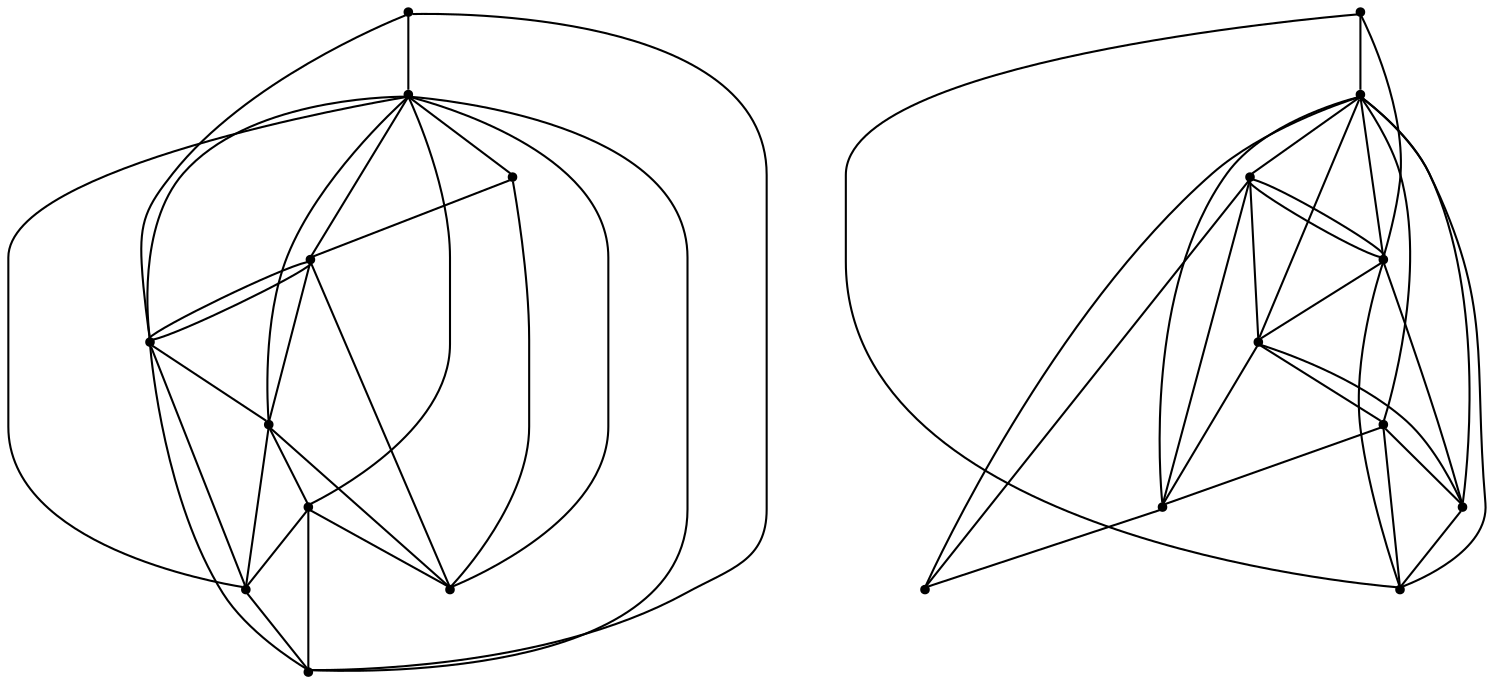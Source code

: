 graph {
  node [shape=point,comment="{\"directed\":false,\"doi\":\"10.1007/978-3-540-70904-6_30\",\"figure\":\"4\"}"]

  v0 [pos="1427.3488372093025,591.947422027588"]
  v1 [pos="1475.7171647892442,753.1433041890464"]
  v2 [pos="1155.684738372093,754.7236061096193"]
  v3 [pos="657.355593659157,833.7443606058757"]
  v4 [pos="289.69033884447674,832.5850741068523"]
  v5 [pos="1364.0172783430232,550.4361406962078"]
  v6 [pos="1331.5602152979652,577.5152142842611"]
  v7 [pos="1295.9420557776161,541.9006284077963"]
  v8 [pos="1308.9028660973838,696.9912147521974"]
  v9 [pos="1250.312808866279,550.4361406962078"]
  v10 [pos="1282.8761309956394,572.1402422587078"]
  v11 [pos="1217.8587981468024,577.5152142842612"]
  v12 [pos="552.395464662064,545.9058062235515"]
  v13 [pos="644.7074241460756,606.38090133667"]
  v14 [pos="504.9783021438953,585.4141171773276"]
  v15 [pos="452.92174781976746,533.3684221903484"]
  v16 [pos="461.13994367732556,745.451602935791"]
  v17 [pos="433.84633448401155,577.5141334533693"]
  v18 [pos="386.42605605014535,545.9058062235515"]
  v19 [pos="339.0047124818314,585.4141171773276"]

  v19 -- v4 [id="-2",pos="339.0047124818314,585.4141171773276 289.69033884447674,832.5850741068523 289.69033884447674,832.5850741068523 289.69033884447674,832.5850741068523"]
  v19 -- v16 [id="-3",pos="339.0047124818314,585.4141171773276 461.13994367732556,745.451602935791 461.13994367732556,745.451602935791 461.13994367732556,745.451602935791"]
  v19 -- v18 [id="-4",pos="339.0047124818314,585.4141171773276 386.42605605014535,545.9058062235515 386.42605605014535,545.9058062235515 386.42605605014535,545.9058062235515"]
  v18 -- v15 [id="-5",pos="386.42605605014535,545.9058062235515 452.92174781976746,533.3684221903484 452.92174781976746,533.3684221903484 452.92174781976746,533.3684221903484"]
  v18 -- v4 [id="-6",pos="386.42605605014535,545.9058062235515 289.69033884447674,832.5850741068523 289.69033884447674,832.5850741068523 289.69033884447674,832.5850741068523"]
  v17 -- v18 [id="-7",pos="433.84633448401155,577.5141334533693 386.42605605014535,545.9058062235515 386.42605605014535,545.9058062235515 386.42605605014535,545.9058062235515"]
  v17 -- v14 [id="-8",pos="433.84633448401155,577.5141334533693 504.9783021438953,585.4141171773276 504.9783021438953,585.4141171773276 504.9783021438953,585.4141171773276"]
  v15 -- v17 [id="-9",pos="452.92174781976746,533.3684221903484 433.84633448401155,577.5141334533693 433.84633448401155,577.5141334533693 433.84633448401155,577.5141334533693"]
  v15 -- v12 [id="-10",pos="452.92174781976746,533.3684221903484 552.395464662064,545.9058062235515 552.395464662064,545.9058062235515 552.395464662064,545.9058062235515"]
  v16 -- v18 [id="-11",pos="461.13994367732556,745.451602935791 386.42605605014535,545.9058062235515 386.42605605014535,545.9058062235515 386.42605605014535,545.9058062235515"]
  v16 -- v14 [id="-12",pos="461.13994367732556,745.451602935791 504.9783021438953,585.4141171773276 504.9783021438953,585.4141171773276 504.9783021438953,585.4141171773276"]
  v16 -- v12 [id="-13",pos="461.13994367732556,745.451602935791 552.395464662064,545.9058062235515 552.395464662064,545.9058062235515 552.395464662064,545.9058062235515"]
  v16 -- v15 [id="-14",pos="461.13994367732556,745.451602935791 452.92174781976746,533.3684221903484 452.92174781976746,533.3684221903484 452.92174781976746,533.3684221903484"]
  v16 -- v4 [id="-15",pos="461.13994367732556,745.451602935791 289.69033884447674,832.5850741068523 289.69033884447674,832.5850741068523 289.69033884447674,832.5850741068523"]
  v16 -- v17 [id="-16",pos="461.13994367732556,745.451602935791 433.84633448401155,577.5141334533693 433.84633448401155,577.5141334533693 433.84633448401155,577.5141334533693"]
  v16 -- v13 [id="-17",pos="461.13994367732556,745.451602935791 644.7074241460756,606.38090133667 644.7074241460756,606.38090133667 644.7074241460756,606.38090133667"]
  v16 -- v3 [id="-18",pos="461.13994367732556,745.451602935791 657.355593659157,833.7443606058757 657.355593659157,833.7443606058757 657.355593659157,833.7443606058757"]
  v14 -- v15 [id="-19",pos="504.9783021438953,585.4141171773276 452.92174781976746,533.3684221903484 452.92174781976746,533.3684221903484 452.92174781976746,533.3684221903484"]
  v14 -- v3 [id="-20",pos="504.9783021438953,585.4141171773276 657.355593659157,833.7443606058757 657.355593659157,833.7443606058757 657.355593659157,833.7443606058757"]
  v12 -- v14 [id="-21",pos="552.395464662064,545.9058062235515 504.9783021438953,585.4141171773276 504.9783021438953,585.4141171773276 504.9783021438953,585.4141171773276"]
  v12 -- v13 [id="-22",pos="552.395464662064,545.9058062235515 644.7074241460756,606.38090133667 644.7074241460756,606.38090133667 644.7074241460756,606.38090133667"]
  v13 -- v3 [id="-23",pos="644.7074241460756,606.38090133667 657.355593659157,833.7443606058757 657.355593659157,833.7443606058757 657.355593659157,833.7443606058757"]
  v3 -- v12 [id="-24",pos="657.355593659157,833.7443606058757 552.395464662064,545.9058062235515 552.395464662064,545.9058062235515 552.395464662064,545.9058062235515"]
  v3 -- v4 [id="-25",pos="657.355593659157,833.7443606058757 289.69033884447674,832.5850741068523 289.69033884447674,832.5850741068523 289.69033884447674,832.5850741068523"]
  v4 -- v14 [id="-26",pos="289.69033884447674,832.5850741068523 504.9783021438953,585.4141171773276 504.9783021438953,585.4141171773276 504.9783021438953,585.4141171773276"]
  v4 -- v17 [id="-27",pos="289.69033884447674,832.5850741068523 433.84633448401155,577.5141334533693 433.84633448401155,577.5141334533693 433.84633448401155,577.5141334533693"]
  v1 -- v2 [id="-30",pos="1475.7171647892442,753.1433041890464 1442.6840402062421,775.5773326841663 1408.925980756159,784.7635569946714 1368.1253270348836,790.0225257873536 1312.523273982558,795.7809384663901 1268.2359375,792.5267473856609 1214.171620639535,779.3851153055828 1197.593550145349,774.4809405008953 1178.035773982558,767.551670074463 1162.2162063953488,760.2058347066245 1159.8222131172445,759.0269847089235 1157.3122245900192,757.7445683052274 1155.684738372093,754.7236061096193"]
  v2 -- v10 [id="-32",pos="1155.684738372093,754.7236061096193 1282.8761309956394,572.1402422587078 1282.8761309956394,572.1402422587078 1282.8761309956394,572.1402422587078"]
  v11 -- v9 [id="-33",pos="1217.8587981468024,577.5152142842612 1250.312808866279,550.4361406962078 1250.312808866279,550.4361406962078 1250.312808866279,550.4361406962078"]
  v9 -- v7 [id="-34",pos="1250.312808866279,550.4361406962078 1295.9420557776161,541.9006284077963 1295.9420557776161,541.9006284077963 1295.9420557776161,541.9006284077963"]
  v9 -- v2 [id="-35",pos="1250.312808866279,550.4361406962078 1155.684738372093,754.7236061096193 1155.684738372093,754.7236061096193 1155.684738372093,754.7236061096193"]
  v10 -- v9 [id="-36",pos="1282.8761309956394,572.1402422587078 1250.312808866279,550.4361406962078 1250.312808866279,550.4361406962078 1250.312808866279,550.4361406962078"]
  v10 -- v6 [id="-37",pos="1282.8761309956394,572.1402422587078 1331.5602152979652,577.5152142842611 1331.5602152979652,577.5152142842611 1331.5602152979652,577.5152142842611"]
  v7 -- v10 [id="-38",pos="1295.9420557776161,541.9006284077963 1282.8761309956394,572.1402422587078 1282.8761309956394,572.1402422587078 1282.8761309956394,572.1402422587078"]
  v7 -- v5 [id="-39",pos="1295.9420557776161,541.9006284077963 1364.0172783430232,550.4361406962078 1364.0172783430232,550.4361406962078 1364.0172783430232,550.4361406962078"]
  v8 -- v1 [id="-40",pos="1308.9028660973838,696.9912147521974 1475.7171647892442,753.1433041890464 1475.7171647892442,753.1433041890464 1475.7171647892442,753.1433041890464"]
  v8 -- v10 [id="-41",pos="1308.9028660973838,696.9912147521974 1282.8761309956394,572.1402422587078 1282.8761309956394,572.1402422587078 1282.8761309956394,572.1402422587078"]
  v8 -- v6 [id="-42",pos="1308.9028660973838,696.9912147521974 1331.5602152979652,577.5152142842611 1331.5602152979652,577.5152142842611 1331.5602152979652,577.5152142842611"]
  v8 -- v9 [id="-43",pos="1308.9028660973838,696.9912147521974 1250.312808866279,550.4361406962078 1250.312808866279,550.4361406962078 1250.312808866279,550.4361406962078"]
  v8 -- v2 [id="-44",pos="1308.9028660973838,696.9912147521974 1155.684738372093,754.7236061096193 1155.684738372093,754.7236061096193 1155.684738372093,754.7236061096193"]
  v8 -- v0 [id="-45",pos="1308.9028660973838,696.9912147521974 1427.3488372093025,591.947422027588 1427.3488372093025,591.947422027588 1427.3488372093025,591.947422027588"]
  v8 -- v7 [id="-46",pos="1308.9028660973838,696.9912147521974 1295.9420557776161,541.9006284077963 1295.9420557776161,541.9006284077963 1295.9420557776161,541.9006284077963"]
  v8 -- v5 [id="-47",pos="1308.9028660973838,696.9912147521974 1364.0172783430232,550.4361406962078 1364.0172783430232,550.4361406962078 1364.0172783430232,550.4361406962078"]
  v6 -- v7 [id="-48",pos="1331.5602152979652,577.5152142842611 1295.9420557776161,541.9006284077963 1295.9420557776161,541.9006284077963 1295.9420557776161,541.9006284077963"]
  v6 -- v1 [id="-49",pos="1331.5602152979652,577.5152142842611 1475.7171647892442,753.1433041890464 1475.7171647892442,753.1433041890464 1475.7171647892442,753.1433041890464"]
  v5 -- v6 [id="-50",pos="1364.0172783430232,550.4361406962078 1331.5602152979652,577.5152142842611 1331.5602152979652,577.5152142842611 1331.5602152979652,577.5152142842611"]
  v5 -- v0 [id="-51",pos="1364.0172783430232,550.4361406962078 1427.3488372093025,591.947422027588 1427.3488372093025,591.947422027588 1427.3488372093025,591.947422027588"]
  v0 -- v1 [id="-52",pos="1427.3488372093025,591.947422027588 1475.7171647892442,753.1433041890464 1475.7171647892442,753.1433041890464 1475.7171647892442,753.1433041890464"]
  v1 -- v5 [id="-53",pos="1475.7171647892442,753.1433041890464 1364.0172783430232,550.4361406962078 1364.0172783430232,550.4361406962078 1364.0172783430232,550.4361406962078"]
  v1 -- v2 [id="-54",pos="1475.7171647892442,753.1433041890464 1155.684738372093,754.7236061096193 1155.684738372093,754.7236061096193 1155.684738372093,754.7236061096193"]
  v2 -- v6 [id="-55",pos="1155.684738372093,754.7236061096193 1331.5602152979652,577.5152142842611 1331.5602152979652,577.5152142842611 1331.5602152979652,577.5152142842611"]
  v11 -- v8 [id="-56",pos="1217.8587981468024,577.5152142842612 1308.9028660973838,696.9912147521974 1308.9028660973838,696.9912147521974 1308.9028660973838,696.9912147521974"]
  v11 -- v2 [id="-58",pos="1217.8587981468024,577.5152142842612 1155.684738372093,754.7236061096193 1155.684738372093,754.7236061096193 1155.684738372093,754.7236061096193"]
  v3 -- v4 [id="-59",pos="657.355593659157,833.7443606058757 655.5594113372093,838.6184628804526 642.3820130813954,845.7433001200359 629.954660247093,852.3933347066245 611.6471293604651,862.9765764872234 580.6330214389535,873.9433224995933 560.5084029796511,875.785058339437 544.9388717296512,878.6684608459474 529.198410247093,880.5267270406089 513.7247093023256,883.2641537984214 494.29608466569766,885.7559140523276 472.58788154069765,884.397627512614 453.446875,885.160058339437 413.0643531976744,882.8432655334474 385.99677507267444,875.2975400288901 348.7023800872093,863.5642941792808 342.9471566133721,861.5933672587078 335.72497274709303,859.7600237528484 330.2614371366279,857.0307350158693 327.85684047965117,855.1933224995933 322.77668968023255,853.5308774312339 320.0386900436047,852.1850522359214 310.00347020348835,847.6099586486818 299.7307412790698,843.8184038798015 289.69033884447674,832.5850741068523"]
}